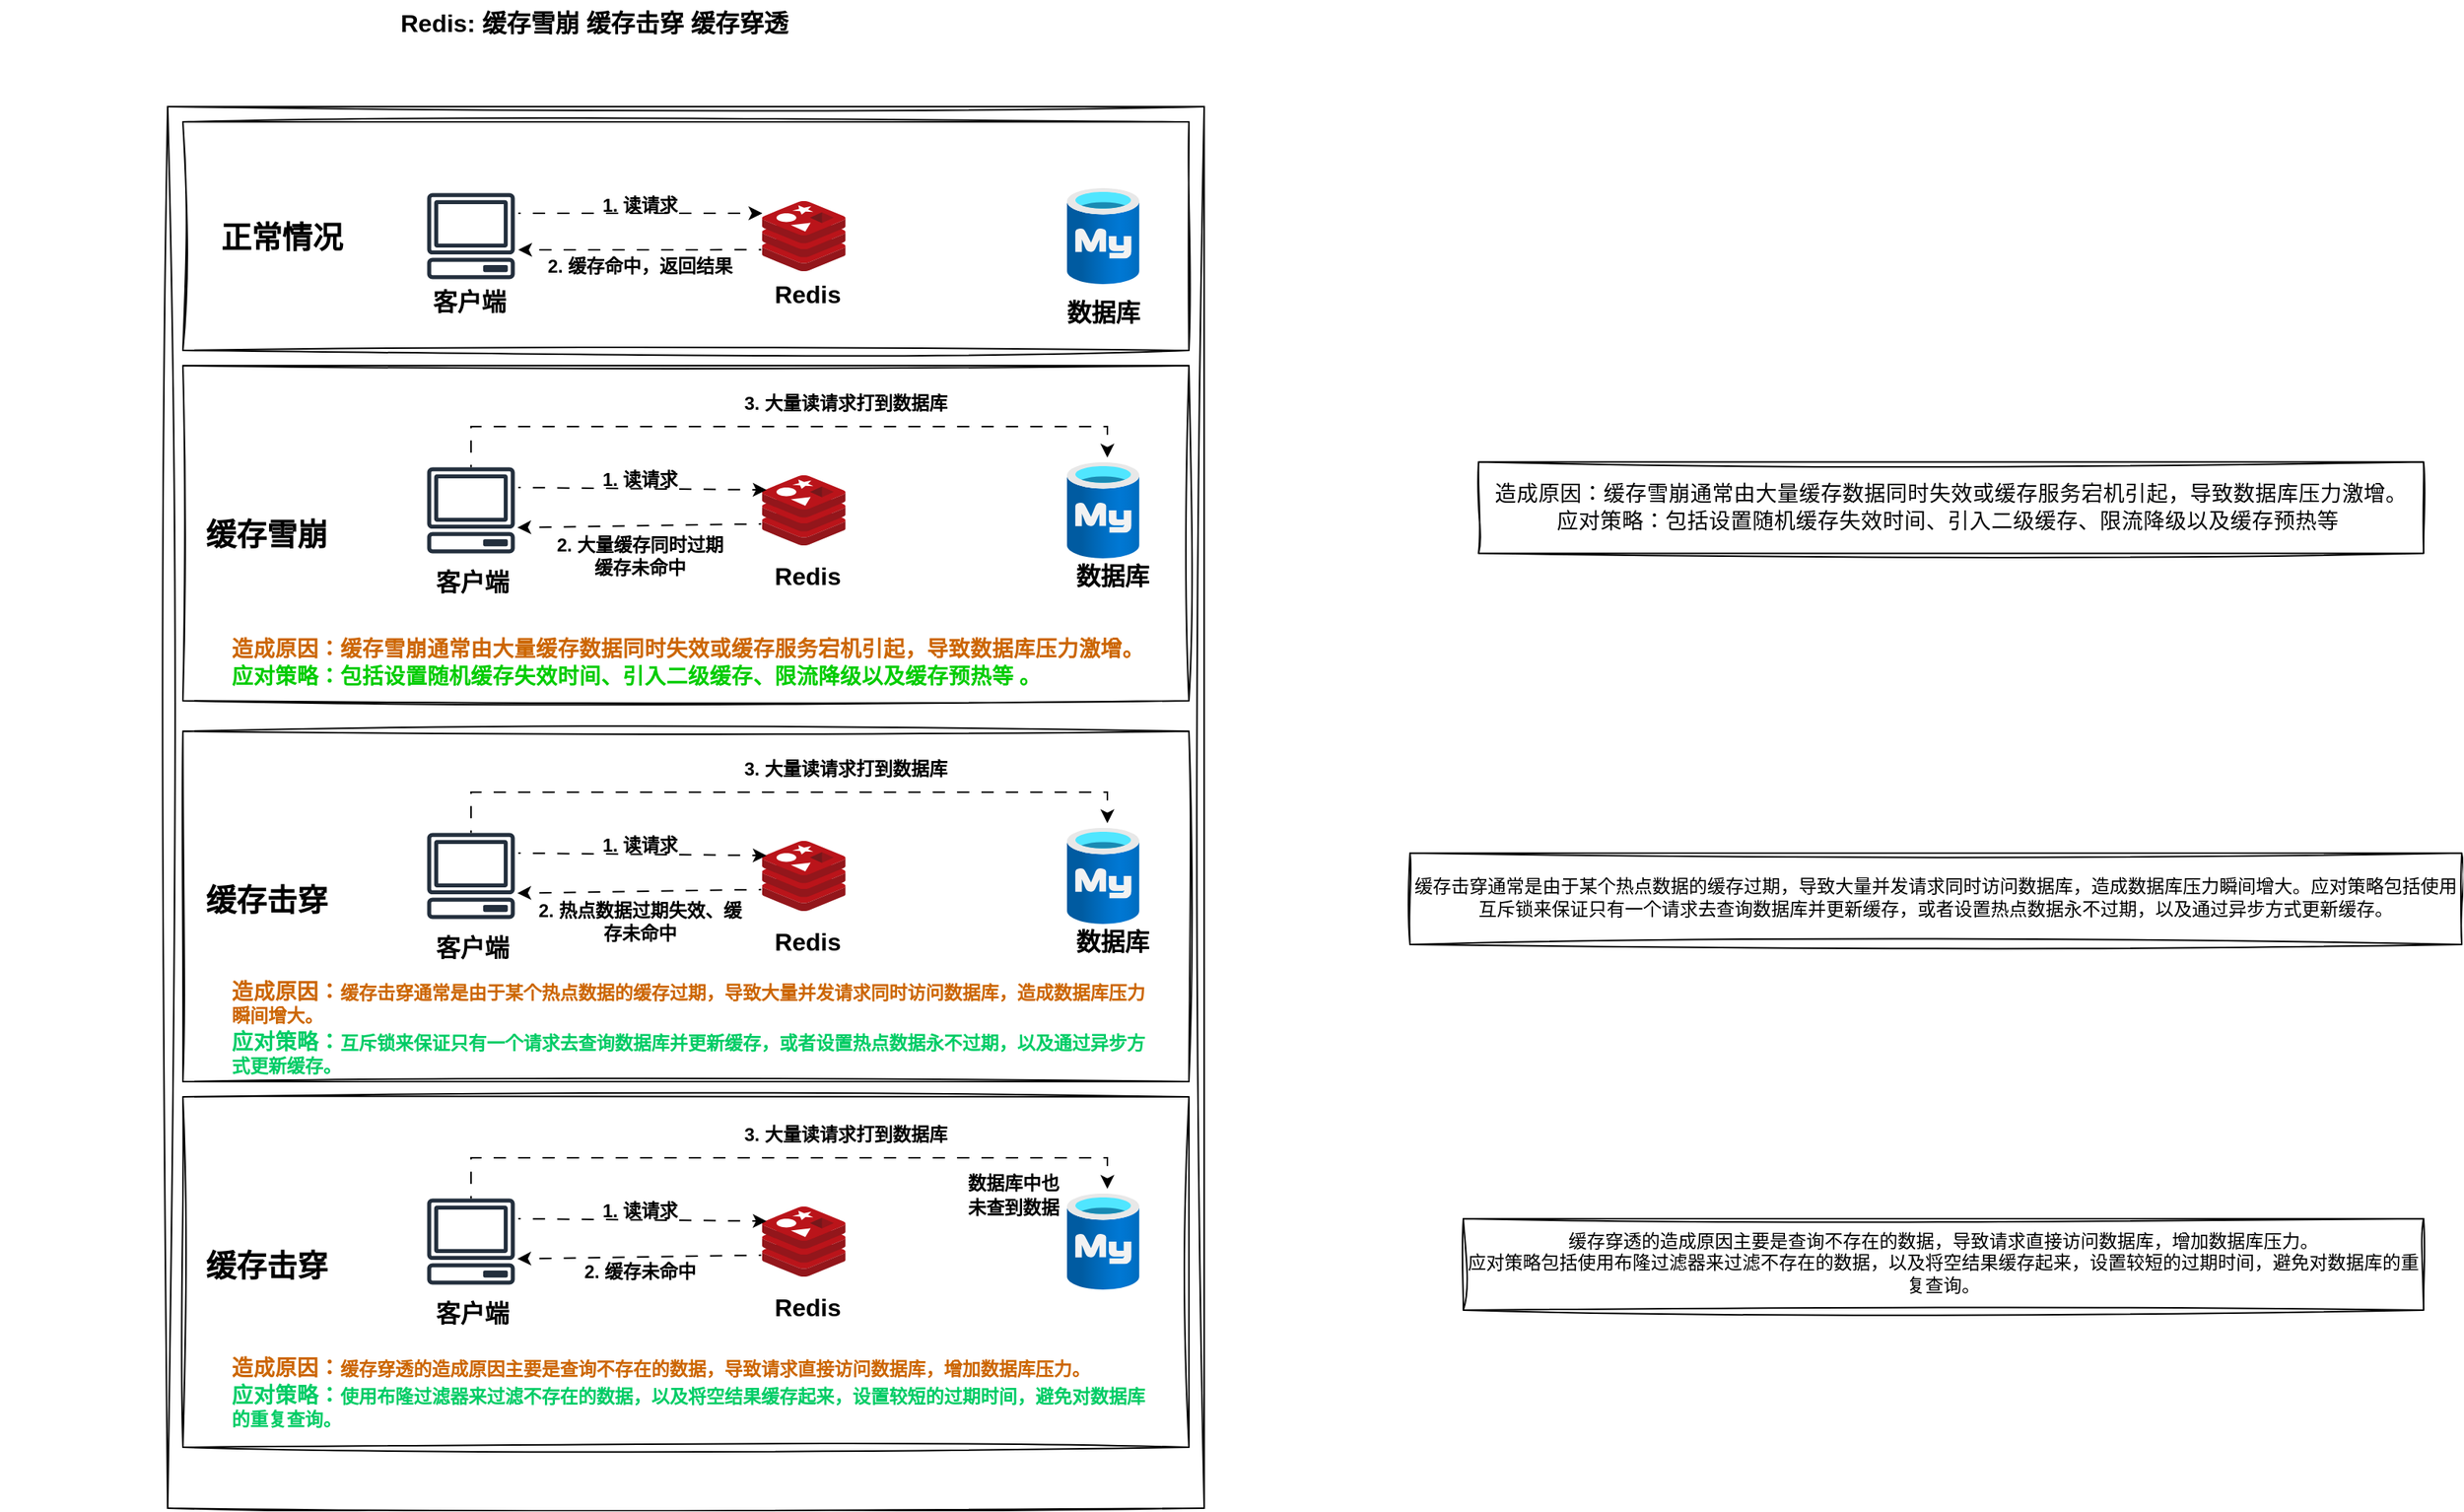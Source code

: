 <mxfile version="24.8.6">
  <diagram name="第 1 页" id="H7AIkp7wf3Uqtu_33iqM">
    <mxGraphModel dx="3267" dy="1319" grid="1" gridSize="10" guides="1" tooltips="1" connect="1" arrows="1" fold="1" page="1" pageScale="1" pageWidth="827" pageHeight="1169" math="0" shadow="0">
      <root>
        <mxCell id="0" />
        <mxCell id="1" parent="0" />
        <mxCell id="W_dNfOB0aYCIcV3kxhHt-1" value="" style="endArrow=none;html=1;rounded=0;sketch=1;hachureGap=4;jiggle=2;curveFitting=1;fontFamily=Architects Daughter;fontSource=https%3A%2F%2Ffonts.googleapis.com%2Fcss%3Ffamily%3DArchitects%2BDaughter;" edge="1" parent="1">
          <mxGeometry width="50" height="50" relative="1" as="geometry">
            <mxPoint x="80" y="120" as="sourcePoint" />
            <mxPoint x="760" y="120" as="targetPoint" />
          </mxGeometry>
        </mxCell>
        <mxCell id="W_dNfOB0aYCIcV3kxhHt-2" value="" style="endArrow=none;html=1;rounded=0;sketch=1;hachureGap=4;jiggle=2;curveFitting=1;fontFamily=Architects Daughter;fontSource=https%3A%2F%2Ffonts.googleapis.com%2Fcss%3Ffamily%3DArchitects%2BDaughter;" edge="1" parent="1">
          <mxGeometry width="50" height="50" relative="1" as="geometry">
            <mxPoint x="80" y="120" as="sourcePoint" />
            <mxPoint x="80" y="1040" as="targetPoint" />
          </mxGeometry>
        </mxCell>
        <mxCell id="W_dNfOB0aYCIcV3kxhHt-3" value="" style="endArrow=none;html=1;rounded=0;sketch=1;hachureGap=4;jiggle=2;curveFitting=1;fontFamily=Architects Daughter;fontSource=https%3A%2F%2Ffonts.googleapis.com%2Fcss%3Ffamily%3DArchitects%2BDaughter;" edge="1" parent="1">
          <mxGeometry width="50" height="50" relative="1" as="geometry">
            <mxPoint x="760" y="120" as="sourcePoint" />
            <mxPoint x="760" y="1040" as="targetPoint" />
          </mxGeometry>
        </mxCell>
        <mxCell id="W_dNfOB0aYCIcV3kxhHt-4" value="" style="endArrow=none;html=1;rounded=0;sketch=1;hachureGap=4;jiggle=2;curveFitting=1;fontFamily=Architects Daughter;fontSource=https%3A%2F%2Ffonts.googleapis.com%2Fcss%3Ffamily%3DArchitects%2BDaughter;" edge="1" parent="1">
          <mxGeometry width="50" height="50" relative="1" as="geometry">
            <mxPoint x="80" y="1040" as="sourcePoint" />
            <mxPoint x="760" y="1040" as="targetPoint" />
          </mxGeometry>
        </mxCell>
        <mxCell id="W_dNfOB0aYCIcV3kxhHt-5" value="" style="rounded=0;whiteSpace=wrap;html=1;sketch=1;hachureGap=4;jiggle=2;curveFitting=1;fontFamily=Architects Daughter;fontSource=https%3A%2F%2Ffonts.googleapis.com%2Fcss%3Ffamily%3DArchitects%2BDaughter;" vertex="1" parent="1">
          <mxGeometry x="90" y="130" width="660" height="150" as="geometry" />
        </mxCell>
        <mxCell id="W_dNfOB0aYCIcV3kxhHt-6" value="&lt;font size=&quot;1&quot; face=&quot;Helvetica&quot;&gt;&lt;b style=&quot;font-size: 16px;&quot;&gt;Redis: 缓存雪崩 缓存击穿 缓存穿透&lt;/b&gt;&lt;/font&gt;" style="text;html=1;align=center;verticalAlign=middle;whiteSpace=wrap;rounded=0;fontFamily=Architects Daughter;fontSource=https%3A%2F%2Ffonts.googleapis.com%2Fcss%3Ffamily%3DArchitects%2BDaughter;" vertex="1" parent="1">
          <mxGeometry x="-30" y="50" width="780" height="30" as="geometry" />
        </mxCell>
        <mxCell id="W_dNfOB0aYCIcV3kxhHt-7" value="&lt;span style=&quot;font-size: 20px;&quot;&gt;&lt;font style=&quot;font-size: 20px;&quot;&gt;正常情况&lt;/font&gt;&lt;/span&gt;" style="text;html=1;align=center;verticalAlign=middle;whiteSpace=wrap;rounded=0;fontFamily=Helvetica;fontStyle=1;fontSize=20;" vertex="1" parent="1">
          <mxGeometry x="110" y="190" width="90" height="30" as="geometry" />
        </mxCell>
        <mxCell id="W_dNfOB0aYCIcV3kxhHt-8" value="" style="sketch=0;outlineConnect=0;fontColor=#232F3E;gradientColor=none;fillColor=#232F3D;strokeColor=none;dashed=0;verticalLabelPosition=bottom;verticalAlign=top;align=center;html=1;fontSize=12;fontStyle=0;aspect=fixed;pointerEvents=1;shape=mxgraph.aws4.client;hachureGap=4;jiggle=2;curveFitting=1;fontFamily=Architects Daughter;fontSource=https%3A%2F%2Ffonts.googleapis.com%2Fcss%3Ffamily%3DArchitects%2BDaughter;" vertex="1" parent="1">
          <mxGeometry x="250" y="176.75" width="57.99" height="56.5" as="geometry" />
        </mxCell>
        <mxCell id="W_dNfOB0aYCIcV3kxhHt-9" value="" style="image;sketch=0;aspect=fixed;html=1;points=[];align=center;fontSize=12;image=img/lib/mscae/Cache_Redis_Product.svg;hachureGap=4;jiggle=2;curveFitting=1;fontFamily=Architects Daughter;fontSource=https%3A%2F%2Ffonts.googleapis.com%2Fcss%3Ffamily%3DArchitects%2BDaughter;" vertex="1" parent="1">
          <mxGeometry x="470" y="182" width="54.76" height="46" as="geometry" />
        </mxCell>
        <mxCell id="W_dNfOB0aYCIcV3kxhHt-10" value="" style="image;aspect=fixed;html=1;points=[];align=center;fontSize=12;image=img/lib/azure2/databases/Azure_Database_MySQL_Server.svg;sketch=1;hachureGap=4;jiggle=2;curveFitting=1;fontFamily=Architects Daughter;fontSource=https%3A%2F%2Ffonts.googleapis.com%2Fcss%3Ffamily%3DArchitects%2BDaughter;" vertex="1" parent="1">
          <mxGeometry x="670" y="173.37" width="47.44" height="63.25" as="geometry" />
        </mxCell>
        <mxCell id="W_dNfOB0aYCIcV3kxhHt-11" value="数据库" style="text;html=1;align=center;verticalAlign=middle;whiteSpace=wrap;rounded=0;fontFamily=Helvetica;fontStyle=1;fontSize=16;" vertex="1" parent="1">
          <mxGeometry x="664" y="240" width="60" height="30" as="geometry" />
        </mxCell>
        <mxCell id="W_dNfOB0aYCIcV3kxhHt-12" value="" style="endArrow=classic;html=1;rounded=0;hachureGap=4;fontFamily=Architects Daughter;fontSource=https%3A%2F%2Ffonts.googleapis.com%2Fcss%3Ffamily%3DArchitects%2BDaughter;entryX=0.576;entryY=0.4;entryDx=0;entryDy=0;entryPerimeter=0;flowAnimation=1;" edge="1" parent="1" target="W_dNfOB0aYCIcV3kxhHt-5">
          <mxGeometry width="50" height="50" relative="1" as="geometry">
            <mxPoint x="310" y="190" as="sourcePoint" />
            <mxPoint x="420" y="170" as="targetPoint" />
          </mxGeometry>
        </mxCell>
        <mxCell id="W_dNfOB0aYCIcV3kxhHt-13" value="" style="endArrow=classic;html=1;rounded=0;hachureGap=4;fontFamily=Architects Daughter;fontSource=https%3A%2F%2Ffonts.googleapis.com%2Fcss%3Ffamily%3DArchitects%2BDaughter;flowAnimation=1;exitX=-0.011;exitY=0.694;exitDx=0;exitDy=0;exitPerimeter=0;" edge="1" parent="1" source="W_dNfOB0aYCIcV3kxhHt-9">
          <mxGeometry width="50" height="50" relative="1" as="geometry">
            <mxPoint x="470" y="205" as="sourcePoint" />
            <mxPoint x="310" y="214" as="targetPoint" />
          </mxGeometry>
        </mxCell>
        <mxCell id="W_dNfOB0aYCIcV3kxhHt-14" value="Redis" style="text;html=1;align=center;verticalAlign=middle;whiteSpace=wrap;rounded=0;fontFamily=Helvetica;fontStyle=1;fontSize=16;" vertex="1" parent="1">
          <mxGeometry x="470" y="228" width="60" height="30" as="geometry" />
        </mxCell>
        <mxCell id="W_dNfOB0aYCIcV3kxhHt-15" value="客户端" style="text;html=1;align=center;verticalAlign=middle;whiteSpace=wrap;rounded=0;fontFamily=Helvetica;fontStyle=1;fontSize=16;" vertex="1" parent="1">
          <mxGeometry x="247.99" y="233.25" width="60" height="30" as="geometry" />
        </mxCell>
        <mxCell id="W_dNfOB0aYCIcV3kxhHt-16" value="1. 读请求" style="text;html=1;align=center;verticalAlign=middle;whiteSpace=wrap;rounded=0;fontFamily=Helvetica;fontStyle=1" vertex="1" parent="1">
          <mxGeometry x="360" y="170" width="60" height="30" as="geometry" />
        </mxCell>
        <mxCell id="W_dNfOB0aYCIcV3kxhHt-17" value="2. 缓存命中，返回结果" style="text;html=1;align=center;verticalAlign=middle;whiteSpace=wrap;rounded=0;fontFamily=Helvetica;fontStyle=1" vertex="1" parent="1">
          <mxGeometry x="320" y="210" width="140" height="30" as="geometry" />
        </mxCell>
        <mxCell id="W_dNfOB0aYCIcV3kxhHt-31" value="" style="rounded=0;whiteSpace=wrap;html=1;sketch=1;hachureGap=4;jiggle=2;curveFitting=1;fontFamily=Architects Daughter;fontSource=https%3A%2F%2Ffonts.googleapis.com%2Fcss%3Ffamily%3DArchitects%2BDaughter;" vertex="1" parent="1">
          <mxGeometry x="90" y="290" width="660" height="220" as="geometry" />
        </mxCell>
        <mxCell id="W_dNfOB0aYCIcV3kxhHt-32" value="缓存雪崩" style="text;html=1;align=center;verticalAlign=middle;whiteSpace=wrap;rounded=0;fontFamily=Helvetica;fontStyle=1;fontSize=20;" vertex="1" parent="1">
          <mxGeometry x="100" y="385" width="90" height="30" as="geometry" />
        </mxCell>
        <mxCell id="W_dNfOB0aYCIcV3kxhHt-33" value="" style="sketch=0;outlineConnect=0;fontColor=#232F3E;gradientColor=none;fillColor=#232F3D;strokeColor=none;dashed=0;verticalLabelPosition=bottom;verticalAlign=top;align=center;html=1;fontSize=12;fontStyle=0;aspect=fixed;pointerEvents=1;shape=mxgraph.aws4.client;hachureGap=4;jiggle=2;curveFitting=1;fontFamily=Architects Daughter;fontSource=https%3A%2F%2Ffonts.googleapis.com%2Fcss%3Ffamily%3DArchitects%2BDaughter;" vertex="1" parent="1">
          <mxGeometry x="250" y="356.75" width="57.99" height="56.5" as="geometry" />
        </mxCell>
        <mxCell id="W_dNfOB0aYCIcV3kxhHt-34" value="" style="image;sketch=0;aspect=fixed;html=1;points=[];align=center;fontSize=12;image=img/lib/mscae/Cache_Redis_Product.svg;hachureGap=4;jiggle=2;curveFitting=1;fontFamily=Architects Daughter;fontSource=https%3A%2F%2Ffonts.googleapis.com%2Fcss%3Ffamily%3DArchitects%2BDaughter;" vertex="1" parent="1">
          <mxGeometry x="470" y="362" width="54.76" height="46" as="geometry" />
        </mxCell>
        <mxCell id="W_dNfOB0aYCIcV3kxhHt-35" value="" style="image;aspect=fixed;html=1;points=[];align=center;fontSize=12;image=img/lib/azure2/databases/Azure_Database_MySQL_Server.svg;sketch=1;hachureGap=4;jiggle=2;curveFitting=1;fontFamily=Architects Daughter;fontSource=https%3A%2F%2Ffonts.googleapis.com%2Fcss%3Ffamily%3DArchitects%2BDaughter;" vertex="1" parent="1">
          <mxGeometry x="670" y="353.37" width="47.44" height="63.25" as="geometry" />
        </mxCell>
        <mxCell id="W_dNfOB0aYCIcV3kxhHt-36" value="数据库" style="text;html=1;align=center;verticalAlign=middle;whiteSpace=wrap;rounded=0;fontFamily=Helvetica;fontStyle=1;fontSize=16;" vertex="1" parent="1">
          <mxGeometry x="670" y="413.25" width="60" height="30" as="geometry" />
        </mxCell>
        <mxCell id="W_dNfOB0aYCIcV3kxhHt-37" value="" style="endArrow=classic;html=1;rounded=0;hachureGap=4;fontFamily=Architects Daughter;fontSource=https%3A%2F%2Ffonts.googleapis.com%2Fcss%3Ffamily%3DArchitects%2BDaughter;entryX=0.054;entryY=0.208;entryDx=0;entryDy=0;entryPerimeter=0;flowAnimation=1;" edge="1" parent="1" target="W_dNfOB0aYCIcV3kxhHt-34">
          <mxGeometry width="50" height="50" relative="1" as="geometry">
            <mxPoint x="310" y="370" as="sourcePoint" />
            <mxPoint x="420" y="350" as="targetPoint" />
          </mxGeometry>
        </mxCell>
        <mxCell id="W_dNfOB0aYCIcV3kxhHt-38" value="" style="endArrow=classic;html=1;rounded=0;hachureGap=4;fontFamily=Architects Daughter;fontSource=https%3A%2F%2Ffonts.googleapis.com%2Fcss%3Ffamily%3DArchitects%2BDaughter;flowAnimation=1;exitX=-0.011;exitY=0.694;exitDx=0;exitDy=0;exitPerimeter=0;entryX=1.029;entryY=0.7;entryDx=0;entryDy=0;entryPerimeter=0;" edge="1" parent="1" source="W_dNfOB0aYCIcV3kxhHt-34" target="W_dNfOB0aYCIcV3kxhHt-33">
          <mxGeometry width="50" height="50" relative="1" as="geometry">
            <mxPoint x="470" y="365" as="sourcePoint" />
            <mxPoint x="310" y="374" as="targetPoint" />
          </mxGeometry>
        </mxCell>
        <mxCell id="W_dNfOB0aYCIcV3kxhHt-39" value="Redis" style="text;html=1;align=center;verticalAlign=middle;whiteSpace=wrap;rounded=0;fontFamily=Helvetica;fontStyle=1;fontSize=16;" vertex="1" parent="1">
          <mxGeometry x="470" y="413.25" width="60" height="30" as="geometry" />
        </mxCell>
        <mxCell id="W_dNfOB0aYCIcV3kxhHt-40" value="客户端" style="text;html=1;align=center;verticalAlign=middle;whiteSpace=wrap;rounded=0;fontFamily=Helvetica;fontStyle=1;fontSize=16;" vertex="1" parent="1">
          <mxGeometry x="250" y="416.62" width="60" height="30" as="geometry" />
        </mxCell>
        <mxCell id="W_dNfOB0aYCIcV3kxhHt-41" value="1. 读请求" style="text;html=1;align=center;verticalAlign=middle;whiteSpace=wrap;rounded=0;fontFamily=Helvetica;fontStyle=1" vertex="1" parent="1">
          <mxGeometry x="360" y="350" width="60" height="30" as="geometry" />
        </mxCell>
        <mxCell id="W_dNfOB0aYCIcV3kxhHt-42" value="2. 大量缓存同时过期&lt;br&gt;缓存未命中" style="text;html=1;align=center;verticalAlign=middle;whiteSpace=wrap;rounded=0;fontFamily=Helvetica;fontStyle=1" vertex="1" parent="1">
          <mxGeometry x="320" y="400" width="140" height="30" as="geometry" />
        </mxCell>
        <mxCell id="W_dNfOB0aYCIcV3kxhHt-44" value="" style="endArrow=classic;html=1;rounded=0;hachureGap=4;fontFamily=Architects Daughter;fontSource=https%3A%2F%2Ffonts.googleapis.com%2Fcss%3Ffamily%3DArchitects%2BDaughter;entryX=0.558;entryY=-0.047;entryDx=0;entryDy=0;entryPerimeter=0;flowAnimation=1;edgeStyle=orthogonalEdgeStyle;" edge="1" parent="1" source="W_dNfOB0aYCIcV3kxhHt-33" target="W_dNfOB0aYCIcV3kxhHt-35">
          <mxGeometry width="50" height="50" relative="1" as="geometry">
            <mxPoint x="332" y="450" as="sourcePoint" />
            <mxPoint x="495" y="452" as="targetPoint" />
            <Array as="points">
              <mxPoint x="279" y="330" />
              <mxPoint x="696" y="330" />
            </Array>
          </mxGeometry>
        </mxCell>
        <mxCell id="W_dNfOB0aYCIcV3kxhHt-50" value="&lt;b&gt;&lt;font face=&quot;Helvetica&quot;&gt;3. 大量读请求打到数据库&lt;/font&gt;&lt;/b&gt;" style="text;html=1;align=center;verticalAlign=middle;whiteSpace=wrap;rounded=0;fontFamily=Architects Daughter;fontSource=https%3A%2F%2Ffonts.googleapis.com%2Fcss%3Ffamily%3DArchitects%2BDaughter;" vertex="1" parent="1">
          <mxGeometry x="440" y="300" width="170" height="30" as="geometry" />
        </mxCell>
        <mxCell id="W_dNfOB0aYCIcV3kxhHt-51" value="&lt;span style=&quot;white-space-collapse: preserve; text-align: start; color: rgb(6, 6, 7); font-family: -apple-system, blinkmacsystemfont, &amp;quot;Helvetica Neue&amp;quot;, helvetica, &amp;quot;segoe ui&amp;quot;, arial, roboto, &amp;quot;PingFang SC&amp;quot;, miui, &amp;quot;Hiragino Sans GB&amp;quot;, &amp;quot;Microsoft Yahei&amp;quot;, sans-serif; font-size: 14px; letter-spacing: 0.25px; background-color: rgb(255, 255, 255);&quot;&gt;造成原因：缓存雪崩通常由大量缓存数据同时失效或缓存服务宕机引起，导致数据库压力激增&lt;/span&gt;&lt;span style=&quot;white-space-collapse: preserve; text-align: start; color: rgb(6, 6, 7); font-family: -apple-system, blinkmacsystemfont, &amp;quot;Helvetica Neue&amp;quot;, helvetica, &amp;quot;segoe ui&amp;quot;, arial, roboto, &amp;quot;PingFang SC&amp;quot;, miui, &amp;quot;Hiragino Sans GB&amp;quot;, &amp;quot;Microsoft Yahei&amp;quot;, sans-serif; font-size: 14px; letter-spacing: 0.25px; background-color: rgb(255, 255, 255);&quot;&gt;。&lt;/span&gt;&lt;div&gt;&lt;span style=&quot;text-align: start; white-space-collapse: preserve; color: rgb(6, 6, 7); font-family: -apple-system, blinkmacsystemfont, &amp;quot;Helvetica Neue&amp;quot;, helvetica, &amp;quot;segoe ui&amp;quot;, arial, roboto, &amp;quot;PingFang SC&amp;quot;, miui, &amp;quot;Hiragino Sans GB&amp;quot;, &amp;quot;Microsoft Yahei&amp;quot;, sans-serif; font-size: 14px; letter-spacing: 0.25px; background-color: rgb(255, 255, 255);&quot;&gt;应对策略：包括设置随机缓存失效时间、引入二级缓存、限流降级以及缓存预热等 &lt;/span&gt;&lt;/div&gt;" style="rounded=0;whiteSpace=wrap;html=1;sketch=1;hachureGap=4;jiggle=2;curveFitting=1;fontFamily=Architects Daughter;fontSource=https%3A%2F%2Ffonts.googleapis.com%2Fcss%3Ffamily%3DArchitects%2BDaughter;" vertex="1" parent="1">
          <mxGeometry x="940" y="353.25" width="620" height="60" as="geometry" />
        </mxCell>
        <mxCell id="W_dNfOB0aYCIcV3kxhHt-53" value="&lt;font color=&quot;#cc6600&quot;&gt;&lt;b&gt;&lt;span style=&quot;white-space-collapse: preserve; font-family: -apple-system, blinkmacsystemfont, &amp;quot;Helvetica Neue&amp;quot;, helvetica, &amp;quot;segoe ui&amp;quot;, arial, roboto, &amp;quot;PingFang SC&amp;quot;, miui, &amp;quot;Hiragino Sans GB&amp;quot;, &amp;quot;Microsoft Yahei&amp;quot;, sans-serif; font-size: 14px; letter-spacing: 0.25px; background-color: rgb(255, 255, 255);&quot;&gt;造成原因：缓存雪崩通常由大量缓存数据同时失效或缓存服务宕机引起，导致数据库压力激增&lt;/span&gt;&lt;span style=&quot;white-space-collapse: preserve; font-family: -apple-system, blinkmacsystemfont, &amp;quot;Helvetica Neue&amp;quot;, helvetica, &amp;quot;segoe ui&amp;quot;, arial, roboto, &amp;quot;PingFang SC&amp;quot;, miui, &amp;quot;Hiragino Sans GB&amp;quot;, &amp;quot;Microsoft Yahei&amp;quot;, sans-serif; font-size: 14px; letter-spacing: 0.25px; background-color: rgb(255, 255, 255);&quot;&gt;。&lt;/span&gt;&lt;/b&gt;&lt;/font&gt;&lt;div&gt;&lt;span style=&quot;white-space-collapse: preserve; font-family: -apple-system, blinkmacsystemfont, &amp;quot;Helvetica Neue&amp;quot;, helvetica, &amp;quot;segoe ui&amp;quot;, arial, roboto, &amp;quot;PingFang SC&amp;quot;, miui, &amp;quot;Hiragino Sans GB&amp;quot;, &amp;quot;Microsoft Yahei&amp;quot;, sans-serif; font-size: 14px; letter-spacing: 0.25px; background-color: rgb(255, 255, 255);&quot;&gt;&lt;font color=&quot;#00cc00&quot;&gt;&lt;b&gt;应对策略：包括设置随机缓存失效时间、引入二级缓存、限流降级以及缓存预热等 。&lt;/b&gt;&lt;/font&gt;&lt;/span&gt;&lt;/div&gt;" style="text;html=1;align=left;verticalAlign=middle;whiteSpace=wrap;rounded=0;fontFamily=Architects Daughter;fontSource=https%3A%2F%2Ffonts.googleapis.com%2Fcss%3Ffamily%3DArchitects%2BDaughter;" vertex="1" parent="1">
          <mxGeometry x="120" y="470" width="610" height="30" as="geometry" />
        </mxCell>
        <mxCell id="W_dNfOB0aYCIcV3kxhHt-54" value="" style="rounded=0;whiteSpace=wrap;html=1;sketch=1;hachureGap=4;jiggle=2;curveFitting=1;fontFamily=Architects Daughter;fontSource=https%3A%2F%2Ffonts.googleapis.com%2Fcss%3Ffamily%3DArchitects%2BDaughter;" vertex="1" parent="1">
          <mxGeometry x="90" y="530" width="660" height="230" as="geometry" />
        </mxCell>
        <mxCell id="W_dNfOB0aYCIcV3kxhHt-55" value="缓存击穿" style="text;html=1;align=center;verticalAlign=middle;whiteSpace=wrap;rounded=0;fontFamily=Helvetica;fontStyle=1;fontSize=20;" vertex="1" parent="1">
          <mxGeometry x="100" y="625" width="90" height="30" as="geometry" />
        </mxCell>
        <mxCell id="W_dNfOB0aYCIcV3kxhHt-56" value="" style="sketch=0;outlineConnect=0;fontColor=#232F3E;gradientColor=none;fillColor=#232F3D;strokeColor=none;dashed=0;verticalLabelPosition=bottom;verticalAlign=top;align=center;html=1;fontSize=12;fontStyle=0;aspect=fixed;pointerEvents=1;shape=mxgraph.aws4.client;hachureGap=4;jiggle=2;curveFitting=1;fontFamily=Architects Daughter;fontSource=https%3A%2F%2Ffonts.googleapis.com%2Fcss%3Ffamily%3DArchitects%2BDaughter;" vertex="1" parent="1">
          <mxGeometry x="250" y="596.75" width="57.99" height="56.5" as="geometry" />
        </mxCell>
        <mxCell id="W_dNfOB0aYCIcV3kxhHt-57" value="" style="image;sketch=0;aspect=fixed;html=1;points=[];align=center;fontSize=12;image=img/lib/mscae/Cache_Redis_Product.svg;hachureGap=4;jiggle=2;curveFitting=1;fontFamily=Architects Daughter;fontSource=https%3A%2F%2Ffonts.googleapis.com%2Fcss%3Ffamily%3DArchitects%2BDaughter;" vertex="1" parent="1">
          <mxGeometry x="470" y="602" width="54.76" height="46" as="geometry" />
        </mxCell>
        <mxCell id="W_dNfOB0aYCIcV3kxhHt-58" value="" style="image;aspect=fixed;html=1;points=[];align=center;fontSize=12;image=img/lib/azure2/databases/Azure_Database_MySQL_Server.svg;sketch=1;hachureGap=4;jiggle=2;curveFitting=1;fontFamily=Architects Daughter;fontSource=https%3A%2F%2Ffonts.googleapis.com%2Fcss%3Ffamily%3DArchitects%2BDaughter;" vertex="1" parent="1">
          <mxGeometry x="670" y="593.37" width="47.44" height="63.25" as="geometry" />
        </mxCell>
        <mxCell id="W_dNfOB0aYCIcV3kxhHt-59" value="数据库" style="text;html=1;align=center;verticalAlign=middle;whiteSpace=wrap;rounded=0;fontFamily=Helvetica;fontStyle=1;fontSize=16;" vertex="1" parent="1">
          <mxGeometry x="670" y="653.25" width="60" height="30" as="geometry" />
        </mxCell>
        <mxCell id="W_dNfOB0aYCIcV3kxhHt-60" value="" style="endArrow=classic;html=1;rounded=0;hachureGap=4;fontFamily=Architects Daughter;fontSource=https%3A%2F%2Ffonts.googleapis.com%2Fcss%3Ffamily%3DArchitects%2BDaughter;entryX=0.054;entryY=0.208;entryDx=0;entryDy=0;entryPerimeter=0;flowAnimation=1;" edge="1" parent="1" target="W_dNfOB0aYCIcV3kxhHt-57">
          <mxGeometry width="50" height="50" relative="1" as="geometry">
            <mxPoint x="310" y="610" as="sourcePoint" />
            <mxPoint x="420" y="590" as="targetPoint" />
          </mxGeometry>
        </mxCell>
        <mxCell id="W_dNfOB0aYCIcV3kxhHt-61" value="" style="endArrow=classic;html=1;rounded=0;hachureGap=4;fontFamily=Architects Daughter;fontSource=https%3A%2F%2Ffonts.googleapis.com%2Fcss%3Ffamily%3DArchitects%2BDaughter;flowAnimation=1;exitX=-0.011;exitY=0.694;exitDx=0;exitDy=0;exitPerimeter=0;entryX=1.029;entryY=0.7;entryDx=0;entryDy=0;entryPerimeter=0;" edge="1" parent="1" source="W_dNfOB0aYCIcV3kxhHt-57" target="W_dNfOB0aYCIcV3kxhHt-56">
          <mxGeometry width="50" height="50" relative="1" as="geometry">
            <mxPoint x="470" y="605" as="sourcePoint" />
            <mxPoint x="310" y="614" as="targetPoint" />
          </mxGeometry>
        </mxCell>
        <mxCell id="W_dNfOB0aYCIcV3kxhHt-62" value="Redis" style="text;html=1;align=center;verticalAlign=middle;whiteSpace=wrap;rounded=0;fontFamily=Helvetica;fontStyle=1;fontSize=16;" vertex="1" parent="1">
          <mxGeometry x="470" y="653.25" width="60" height="30" as="geometry" />
        </mxCell>
        <mxCell id="W_dNfOB0aYCIcV3kxhHt-63" value="客户端" style="text;html=1;align=center;verticalAlign=middle;whiteSpace=wrap;rounded=0;fontFamily=Helvetica;fontStyle=1;fontSize=16;" vertex="1" parent="1">
          <mxGeometry x="250" y="656.62" width="60" height="30" as="geometry" />
        </mxCell>
        <mxCell id="W_dNfOB0aYCIcV3kxhHt-64" value="1. 读请求" style="text;html=1;align=center;verticalAlign=middle;whiteSpace=wrap;rounded=0;fontFamily=Helvetica;fontStyle=1" vertex="1" parent="1">
          <mxGeometry x="360" y="590" width="60" height="30" as="geometry" />
        </mxCell>
        <mxCell id="W_dNfOB0aYCIcV3kxhHt-65" value="2. 热点数据过期失效、缓存未命中" style="text;html=1;align=center;verticalAlign=middle;whiteSpace=wrap;rounded=0;fontFamily=Helvetica;fontStyle=1" vertex="1" parent="1">
          <mxGeometry x="320" y="640" width="140" height="30" as="geometry" />
        </mxCell>
        <mxCell id="W_dNfOB0aYCIcV3kxhHt-67" value="" style="endArrow=classic;html=1;rounded=0;hachureGap=4;fontFamily=Architects Daughter;fontSource=https%3A%2F%2Ffonts.googleapis.com%2Fcss%3Ffamily%3DArchitects%2BDaughter;entryX=0.558;entryY=-0.047;entryDx=0;entryDy=0;entryPerimeter=0;flowAnimation=1;edgeStyle=orthogonalEdgeStyle;" edge="1" parent="1" source="W_dNfOB0aYCIcV3kxhHt-56" target="W_dNfOB0aYCIcV3kxhHt-58">
          <mxGeometry width="50" height="50" relative="1" as="geometry">
            <mxPoint x="332" y="690" as="sourcePoint" />
            <mxPoint x="495" y="692" as="targetPoint" />
            <Array as="points">
              <mxPoint x="279" y="570" />
              <mxPoint x="696" y="570" />
            </Array>
          </mxGeometry>
        </mxCell>
        <mxCell id="W_dNfOB0aYCIcV3kxhHt-68" value="&lt;b&gt;&lt;font face=&quot;Helvetica&quot;&gt;3. 大量读请求打到数据库&lt;/font&gt;&lt;/b&gt;" style="text;html=1;align=center;verticalAlign=middle;whiteSpace=wrap;rounded=0;fontFamily=Architects Daughter;fontSource=https%3A%2F%2Ffonts.googleapis.com%2Fcss%3Ffamily%3DArchitects%2BDaughter;" vertex="1" parent="1">
          <mxGeometry x="440" y="540" width="170" height="30" as="geometry" />
        </mxCell>
        <mxCell id="W_dNfOB0aYCIcV3kxhHt-69" value="&lt;font face=&quot;Helvetica&quot; color=&quot;#cc6600&quot;&gt;&lt;b style=&quot;&quot;&gt;&lt;span style=&quot;white-space-collapse: preserve; font-size: 14px; letter-spacing: 0.25px; background-color: rgb(255, 255, 255);&quot;&gt;造成原因：&lt;/span&gt;&lt;span style=&quot;text-align: center;&quot;&gt;缓存击穿通常是由于某个热点数据的缓存过期，导致大量并发请求同时访问数据库，造成数据库压力瞬间增大。&lt;/span&gt;&lt;/b&gt;&lt;/font&gt;&lt;div&gt;&lt;font face=&quot;Helvetica&quot; style=&quot;&quot; color=&quot;#00cc66&quot;&gt;&lt;b&gt;&lt;span style=&quot;white-space-collapse: preserve; font-size: 14px; letter-spacing: 0.25px; background-color: rgb(255, 255, 255);&quot;&gt;应对策略：&lt;/span&gt;&lt;span style=&quot;text-align: center; background-color: initial;&quot;&gt;互斥锁来保证只有一个请求去查询数据库并更新缓存，或者设置热点数据永不过期，以及通过异步方式更新缓存。&lt;/span&gt;&lt;/b&gt;&lt;/font&gt;&lt;/div&gt;" style="text;html=1;align=left;verticalAlign=middle;whiteSpace=wrap;rounded=0;fontFamily=Architects Daughter;fontSource=https%3A%2F%2Ffonts.googleapis.com%2Fcss%3Ffamily%3DArchitects%2BDaughter;" vertex="1" parent="1">
          <mxGeometry x="120" y="710" width="610" height="30" as="geometry" />
        </mxCell>
        <mxCell id="W_dNfOB0aYCIcV3kxhHt-70" value="缓存击穿通常是由于某个热点数据的缓存过期，导致大量并发请求同时访问数据库，造成数据库压力瞬间增大。应对策略包括使用互斥锁来保证只有一个请求去查询数据库并更新缓存，或者设置热点数据永不过期，以及通过异步方式更新缓存。" style="rounded=0;whiteSpace=wrap;html=1;sketch=1;hachureGap=4;jiggle=2;curveFitting=1;fontFamily=Architects Daughter;fontSource=https%3A%2F%2Ffonts.googleapis.com%2Fcss%3Ffamily%3DArchitects%2BDaughter;" vertex="1" parent="1">
          <mxGeometry x="895" y="610" width="690" height="60" as="geometry" />
        </mxCell>
        <mxCell id="W_dNfOB0aYCIcV3kxhHt-71" value="" style="rounded=0;whiteSpace=wrap;html=1;sketch=1;hachureGap=4;jiggle=2;curveFitting=1;fontFamily=Architects Daughter;fontSource=https%3A%2F%2Ffonts.googleapis.com%2Fcss%3Ffamily%3DArchitects%2BDaughter;" vertex="1" parent="1">
          <mxGeometry x="90" y="770" width="660" height="230" as="geometry" />
        </mxCell>
        <mxCell id="W_dNfOB0aYCIcV3kxhHt-72" value="缓存击穿" style="text;html=1;align=center;verticalAlign=middle;whiteSpace=wrap;rounded=0;fontFamily=Helvetica;fontStyle=1;fontSize=20;" vertex="1" parent="1">
          <mxGeometry x="100" y="865" width="90" height="30" as="geometry" />
        </mxCell>
        <mxCell id="W_dNfOB0aYCIcV3kxhHt-73" value="" style="sketch=0;outlineConnect=0;fontColor=#232F3E;gradientColor=none;fillColor=#232F3D;strokeColor=none;dashed=0;verticalLabelPosition=bottom;verticalAlign=top;align=center;html=1;fontSize=12;fontStyle=0;aspect=fixed;pointerEvents=1;shape=mxgraph.aws4.client;hachureGap=4;jiggle=2;curveFitting=1;fontFamily=Architects Daughter;fontSource=https%3A%2F%2Ffonts.googleapis.com%2Fcss%3Ffamily%3DArchitects%2BDaughter;" vertex="1" parent="1">
          <mxGeometry x="250" y="836.75" width="57.99" height="56.5" as="geometry" />
        </mxCell>
        <mxCell id="W_dNfOB0aYCIcV3kxhHt-74" value="" style="image;sketch=0;aspect=fixed;html=1;points=[];align=center;fontSize=12;image=img/lib/mscae/Cache_Redis_Product.svg;hachureGap=4;jiggle=2;curveFitting=1;fontFamily=Architects Daughter;fontSource=https%3A%2F%2Ffonts.googleapis.com%2Fcss%3Ffamily%3DArchitects%2BDaughter;" vertex="1" parent="1">
          <mxGeometry x="470" y="842" width="54.76" height="46" as="geometry" />
        </mxCell>
        <mxCell id="W_dNfOB0aYCIcV3kxhHt-75" value="" style="image;aspect=fixed;html=1;points=[];align=center;fontSize=12;image=img/lib/azure2/databases/Azure_Database_MySQL_Server.svg;sketch=1;hachureGap=4;jiggle=2;curveFitting=1;fontFamily=Architects Daughter;fontSource=https%3A%2F%2Ffonts.googleapis.com%2Fcss%3Ffamily%3DArchitects%2BDaughter;" vertex="1" parent="1">
          <mxGeometry x="670" y="833.37" width="47.44" height="63.25" as="geometry" />
        </mxCell>
        <mxCell id="W_dNfOB0aYCIcV3kxhHt-76" value="" style="endArrow=classic;html=1;rounded=0;hachureGap=4;fontFamily=Architects Daughter;fontSource=https%3A%2F%2Ffonts.googleapis.com%2Fcss%3Ffamily%3DArchitects%2BDaughter;entryX=0.054;entryY=0.208;entryDx=0;entryDy=0;entryPerimeter=0;flowAnimation=1;" edge="1" parent="1" target="W_dNfOB0aYCIcV3kxhHt-74">
          <mxGeometry width="50" height="50" relative="1" as="geometry">
            <mxPoint x="310" y="850" as="sourcePoint" />
            <mxPoint x="420" y="830" as="targetPoint" />
          </mxGeometry>
        </mxCell>
        <mxCell id="W_dNfOB0aYCIcV3kxhHt-77" value="" style="endArrow=classic;html=1;rounded=0;hachureGap=4;fontFamily=Architects Daughter;fontSource=https%3A%2F%2Ffonts.googleapis.com%2Fcss%3Ffamily%3DArchitects%2BDaughter;flowAnimation=1;exitX=-0.011;exitY=0.694;exitDx=0;exitDy=0;exitPerimeter=0;entryX=1.029;entryY=0.7;entryDx=0;entryDy=0;entryPerimeter=0;" edge="1" parent="1" source="W_dNfOB0aYCIcV3kxhHt-74" target="W_dNfOB0aYCIcV3kxhHt-73">
          <mxGeometry width="50" height="50" relative="1" as="geometry">
            <mxPoint x="470" y="845" as="sourcePoint" />
            <mxPoint x="310" y="854" as="targetPoint" />
          </mxGeometry>
        </mxCell>
        <mxCell id="W_dNfOB0aYCIcV3kxhHt-78" value="Redis" style="text;html=1;align=center;verticalAlign=middle;whiteSpace=wrap;rounded=0;fontFamily=Helvetica;fontStyle=1;fontSize=16;" vertex="1" parent="1">
          <mxGeometry x="470" y="893.25" width="60" height="30" as="geometry" />
        </mxCell>
        <mxCell id="W_dNfOB0aYCIcV3kxhHt-79" value="客户端" style="text;html=1;align=center;verticalAlign=middle;whiteSpace=wrap;rounded=0;fontFamily=Helvetica;fontStyle=1;fontSize=16;" vertex="1" parent="1">
          <mxGeometry x="250" y="896.62" width="60" height="30" as="geometry" />
        </mxCell>
        <mxCell id="W_dNfOB0aYCIcV3kxhHt-80" value="1. 读请求" style="text;html=1;align=center;verticalAlign=middle;whiteSpace=wrap;rounded=0;fontFamily=Helvetica;fontStyle=1" vertex="1" parent="1">
          <mxGeometry x="360" y="830" width="60" height="30" as="geometry" />
        </mxCell>
        <mxCell id="W_dNfOB0aYCIcV3kxhHt-81" value="2. 缓存未命中" style="text;html=1;align=center;verticalAlign=middle;whiteSpace=wrap;rounded=0;fontFamily=Helvetica;fontStyle=1" vertex="1" parent="1">
          <mxGeometry x="320" y="870" width="140" height="30" as="geometry" />
        </mxCell>
        <mxCell id="W_dNfOB0aYCIcV3kxhHt-83" value="" style="endArrow=classic;html=1;rounded=0;hachureGap=4;fontFamily=Architects Daughter;fontSource=https%3A%2F%2Ffonts.googleapis.com%2Fcss%3Ffamily%3DArchitects%2BDaughter;entryX=0.558;entryY=-0.047;entryDx=0;entryDy=0;entryPerimeter=0;flowAnimation=1;edgeStyle=orthogonalEdgeStyle;" edge="1" parent="1" source="W_dNfOB0aYCIcV3kxhHt-73" target="W_dNfOB0aYCIcV3kxhHt-75">
          <mxGeometry width="50" height="50" relative="1" as="geometry">
            <mxPoint x="332" y="930" as="sourcePoint" />
            <mxPoint x="495" y="932" as="targetPoint" />
            <Array as="points">
              <mxPoint x="279" y="810" />
              <mxPoint x="696" y="810" />
            </Array>
          </mxGeometry>
        </mxCell>
        <mxCell id="W_dNfOB0aYCIcV3kxhHt-84" value="&lt;b&gt;&lt;font face=&quot;Helvetica&quot;&gt;3. 大量读请求打到数据库&lt;/font&gt;&lt;/b&gt;" style="text;html=1;align=center;verticalAlign=middle;whiteSpace=wrap;rounded=0;fontFamily=Architects Daughter;fontSource=https%3A%2F%2Ffonts.googleapis.com%2Fcss%3Ffamily%3DArchitects%2BDaughter;" vertex="1" parent="1">
          <mxGeometry x="440" y="780" width="170" height="30" as="geometry" />
        </mxCell>
        <mxCell id="W_dNfOB0aYCIcV3kxhHt-85" value="&lt;font face=&quot;Helvetica&quot; color=&quot;#cc6600&quot;&gt;&lt;b&gt;&lt;span style=&quot;white-space-collapse: preserve; font-size: 14px; letter-spacing: 0.25px; background-color: rgb(255, 255, 255);&quot;&gt;造成原因：&lt;/span&gt;缓存穿透的造成原因主要是查询不存在的数据，导致请求直接访问数据库，增加数据库压力。&lt;/b&gt;&lt;/font&gt;&lt;div&gt;&lt;font face=&quot;Helvetica&quot; color=&quot;#00cc66&quot;&gt;&lt;b&gt;&lt;span style=&quot;white-space-collapse: preserve; font-size: 14px; letter-spacing: 0.25px; background-color: rgb(255, 255, 255);&quot;&gt;应对策略：&lt;/span&gt;&lt;span style=&quot;background-color: initial;&quot;&gt;使用布隆过滤器来过滤不存在的数据，以及将空结果缓存起来，设置较短的过期时间，避免对数据库的重复查询。&lt;/span&gt;&lt;/b&gt;&lt;/font&gt;&lt;/div&gt;" style="text;html=1;align=left;verticalAlign=middle;whiteSpace=wrap;rounded=0;fontFamily=Architects Daughter;fontSource=https%3A%2F%2Ffonts.googleapis.com%2Fcss%3Ffamily%3DArchitects%2BDaughter;" vertex="1" parent="1">
          <mxGeometry x="120" y="950" width="610" height="30" as="geometry" />
        </mxCell>
        <mxCell id="W_dNfOB0aYCIcV3kxhHt-86" value="&lt;b&gt;&lt;font face=&quot;Helvetica&quot;&gt;数据库中也未查到数据&lt;/font&gt;&lt;/b&gt;" style="text;html=1;align=center;verticalAlign=middle;whiteSpace=wrap;rounded=0;fontFamily=Architects Daughter;fontSource=https%3A%2F%2Ffonts.googleapis.com%2Fcss%3Ffamily%3DArchitects%2BDaughter;" vertex="1" parent="1">
          <mxGeometry x="600" y="810" width="70" height="50" as="geometry" />
        </mxCell>
        <mxCell id="W_dNfOB0aYCIcV3kxhHt-88" value="缓存穿透的造成原因主要是查询不存在的数据，导致请求直接访问数据库，增加数据库压力。&lt;div&gt;应对策略包括使用布隆过滤器来过滤不存在的数据，以及将空结果缓存起来，设置较短的过期时间，避免对数据库的重复查询。&lt;/div&gt;" style="whiteSpace=wrap;html=1;sketch=1;hachureGap=4;jiggle=2;curveFitting=1;fontFamily=Architects Daughter;fontSource=https%3A%2F%2Ffonts.googleapis.com%2Fcss%3Ffamily%3DArchitects%2BDaughter;" vertex="1" parent="1">
          <mxGeometry x="930" y="850" width="630" height="60" as="geometry" />
        </mxCell>
      </root>
    </mxGraphModel>
  </diagram>
</mxfile>
